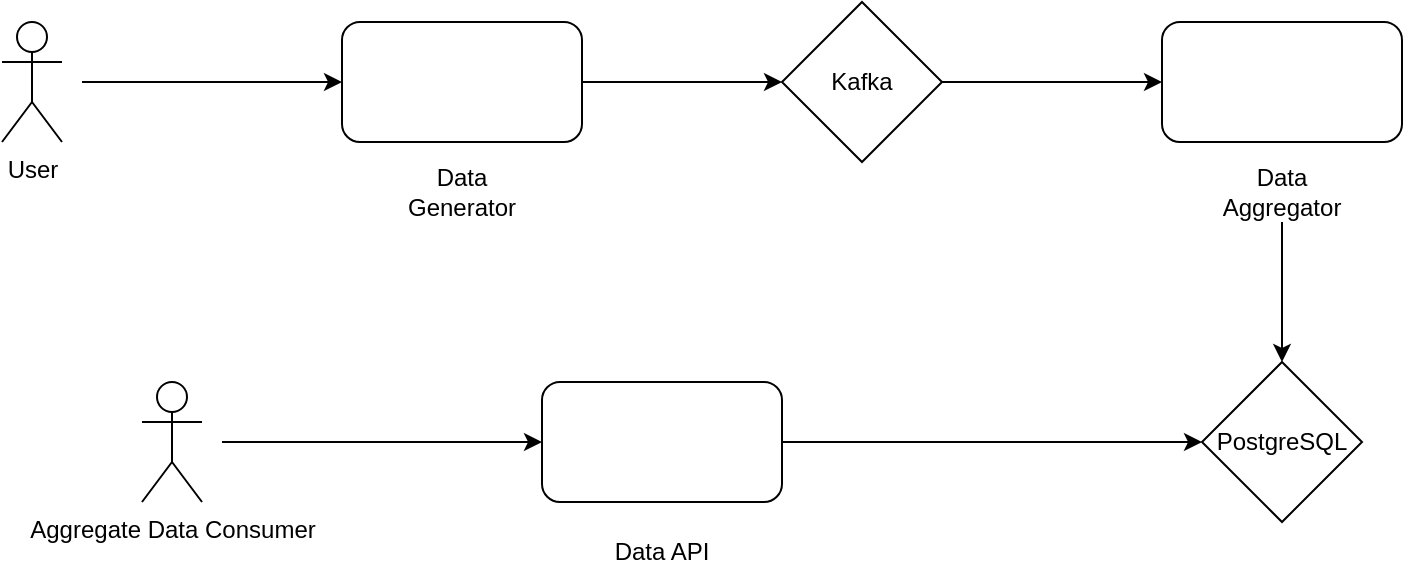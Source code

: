 <mxfile version="20.3.6" type="device"><diagram id="0bmJ4zuZ2Tn8b85XRwVB" name="Page-1"><mxGraphModel dx="946" dy="614" grid="1" gridSize="10" guides="1" tooltips="1" connect="1" arrows="1" fold="1" page="1" pageScale="1" pageWidth="827" pageHeight="1169" math="0" shadow="0"><root><mxCell id="0"/><mxCell id="1" parent="0"/><mxCell id="7nl9OIENIdsDfNcmvFaj-1" value="User" style="shape=umlActor;verticalLabelPosition=bottom;verticalAlign=top;html=1;outlineConnect=0;" vertex="1" parent="1"><mxGeometry x="80" y="170" width="30" height="60" as="geometry"/></mxCell><mxCell id="7nl9OIENIdsDfNcmvFaj-2" value="" style="rounded=1;whiteSpace=wrap;html=1;" vertex="1" parent="1"><mxGeometry x="250" y="170" width="120" height="60" as="geometry"/></mxCell><mxCell id="7nl9OIENIdsDfNcmvFaj-5" value="" style="endArrow=classic;html=1;rounded=0;" edge="1" parent="1"><mxGeometry width="50" height="50" relative="1" as="geometry"><mxPoint x="120" y="200" as="sourcePoint"/><mxPoint x="250" y="200" as="targetPoint"/></mxGeometry></mxCell><mxCell id="7nl9OIENIdsDfNcmvFaj-6" value="Data Generator" style="text;html=1;strokeColor=none;fillColor=none;align=center;verticalAlign=middle;whiteSpace=wrap;rounded=0;" vertex="1" parent="1"><mxGeometry x="280" y="240" width="60" height="30" as="geometry"/></mxCell><mxCell id="7nl9OIENIdsDfNcmvFaj-7" value="Kafka" style="rhombus;whiteSpace=wrap;html=1;" vertex="1" parent="1"><mxGeometry x="470" y="160" width="80" height="80" as="geometry"/></mxCell><mxCell id="7nl9OIENIdsDfNcmvFaj-8" value="" style="endArrow=classic;html=1;rounded=0;exitX=1;exitY=0.5;exitDx=0;exitDy=0;entryX=0;entryY=0.5;entryDx=0;entryDy=0;" edge="1" parent="1" source="7nl9OIENIdsDfNcmvFaj-2" target="7nl9OIENIdsDfNcmvFaj-7"><mxGeometry width="50" height="50" relative="1" as="geometry"><mxPoint x="320" y="380" as="sourcePoint"/><mxPoint x="370" y="330" as="targetPoint"/></mxGeometry></mxCell><mxCell id="7nl9OIENIdsDfNcmvFaj-9" value="" style="rounded=1;whiteSpace=wrap;html=1;" vertex="1" parent="1"><mxGeometry x="660" y="170" width="120" height="60" as="geometry"/></mxCell><mxCell id="7nl9OIENIdsDfNcmvFaj-10" value="" style="endArrow=classic;html=1;rounded=0;exitX=1;exitY=0.5;exitDx=0;exitDy=0;entryX=0;entryY=0.5;entryDx=0;entryDy=0;" edge="1" parent="1" source="7nl9OIENIdsDfNcmvFaj-7" target="7nl9OIENIdsDfNcmvFaj-9"><mxGeometry width="50" height="50" relative="1" as="geometry"><mxPoint x="550" y="220" as="sourcePoint"/><mxPoint x="600" y="170" as="targetPoint"/></mxGeometry></mxCell><mxCell id="7nl9OIENIdsDfNcmvFaj-11" value="Data Aggregator" style="text;html=1;strokeColor=none;fillColor=none;align=center;verticalAlign=middle;whiteSpace=wrap;rounded=0;" vertex="1" parent="1"><mxGeometry x="690" y="240" width="60" height="30" as="geometry"/></mxCell><mxCell id="7nl9OIENIdsDfNcmvFaj-13" value="PostgreSQL" style="rhombus;whiteSpace=wrap;html=1;" vertex="1" parent="1"><mxGeometry x="680" y="340" width="80" height="80" as="geometry"/></mxCell><mxCell id="7nl9OIENIdsDfNcmvFaj-14" value="" style="endArrow=classic;html=1;rounded=0;exitX=0.5;exitY=1;exitDx=0;exitDy=0;entryX=0.5;entryY=0;entryDx=0;entryDy=0;" edge="1" parent="1" source="7nl9OIENIdsDfNcmvFaj-11" target="7nl9OIENIdsDfNcmvFaj-13"><mxGeometry width="50" height="50" relative="1" as="geometry"><mxPoint x="550" y="320" as="sourcePoint"/><mxPoint x="600" y="270" as="targetPoint"/></mxGeometry></mxCell><mxCell id="7nl9OIENIdsDfNcmvFaj-15" value="" style="rounded=1;whiteSpace=wrap;html=1;" vertex="1" parent="1"><mxGeometry x="350" y="350" width="120" height="60" as="geometry"/></mxCell><mxCell id="7nl9OIENIdsDfNcmvFaj-16" value="" style="endArrow=classic;html=1;rounded=0;exitX=1;exitY=0.5;exitDx=0;exitDy=0;entryX=0;entryY=0.5;entryDx=0;entryDy=0;" edge="1" parent="1" source="7nl9OIENIdsDfNcmvFaj-15" target="7nl9OIENIdsDfNcmvFaj-13"><mxGeometry width="50" height="50" relative="1" as="geometry"><mxPoint x="530" y="390" as="sourcePoint"/><mxPoint x="580" y="340" as="targetPoint"/></mxGeometry></mxCell><mxCell id="7nl9OIENIdsDfNcmvFaj-17" value="Data API" style="text;html=1;strokeColor=none;fillColor=none;align=center;verticalAlign=middle;whiteSpace=wrap;rounded=0;" vertex="1" parent="1"><mxGeometry x="380" y="420" width="60" height="30" as="geometry"/></mxCell><mxCell id="7nl9OIENIdsDfNcmvFaj-18" value="Aggregate Data Consumer" style="shape=umlActor;verticalLabelPosition=bottom;verticalAlign=top;html=1;outlineConnect=0;" vertex="1" parent="1"><mxGeometry x="150" y="350" width="30" height="60" as="geometry"/></mxCell><mxCell id="7nl9OIENIdsDfNcmvFaj-19" value="" style="endArrow=classic;html=1;rounded=0;entryX=0;entryY=0.5;entryDx=0;entryDy=0;" edge="1" parent="1" target="7nl9OIENIdsDfNcmvFaj-15"><mxGeometry width="50" height="50" relative="1" as="geometry"><mxPoint x="190" y="380" as="sourcePoint"/><mxPoint x="310" y="360" as="targetPoint"/></mxGeometry></mxCell></root></mxGraphModel></diagram></mxfile>